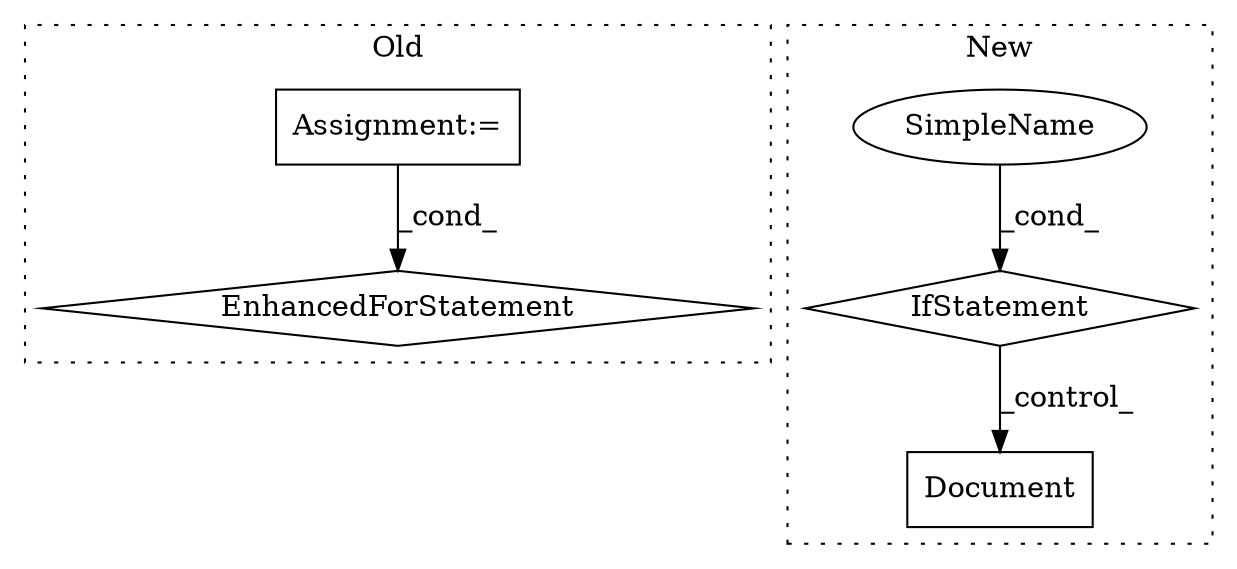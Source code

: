 digraph G {
subgraph cluster0 {
1 [label="EnhancedForStatement" a="70" s="2032,2111" l="57,2" shape="diamond"];
3 [label="Assignment:=" a="7" s="2032,2111" l="57,2" shape="box"];
label = "Old";
style="dotted";
}
subgraph cluster1 {
2 [label="Document" a="32" s="2020,2049" l="9,1" shape="box"];
4 [label="IfStatement" a="25" s="2118" l="28" shape="diamond"];
5 [label="SimpleName" a="42" s="2141" l="5" shape="ellipse"];
label = "New";
style="dotted";
}
3 -> 1 [label="_cond_"];
4 -> 2 [label="_control_"];
5 -> 4 [label="_cond_"];
}